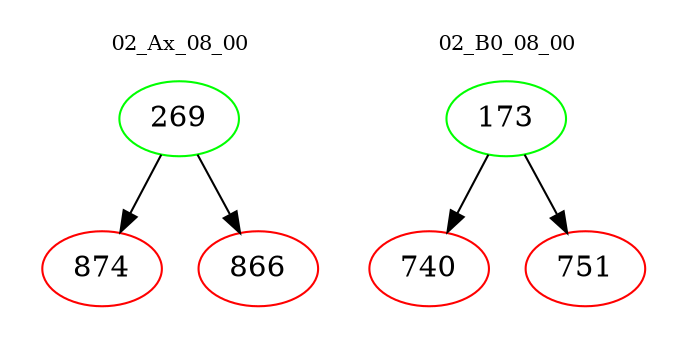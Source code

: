 digraph{
subgraph cluster_0 {
color = white
label = "02_Ax_08_00";
fontsize=10;
T0_269 [label="269", color="green"]
T0_269 -> T0_874 [color="black"]
T0_874 [label="874", color="red"]
T0_269 -> T0_866 [color="black"]
T0_866 [label="866", color="red"]
}
subgraph cluster_1 {
color = white
label = "02_B0_08_00";
fontsize=10;
T1_173 [label="173", color="green"]
T1_173 -> T1_740 [color="black"]
T1_740 [label="740", color="red"]
T1_173 -> T1_751 [color="black"]
T1_751 [label="751", color="red"]
}
}
